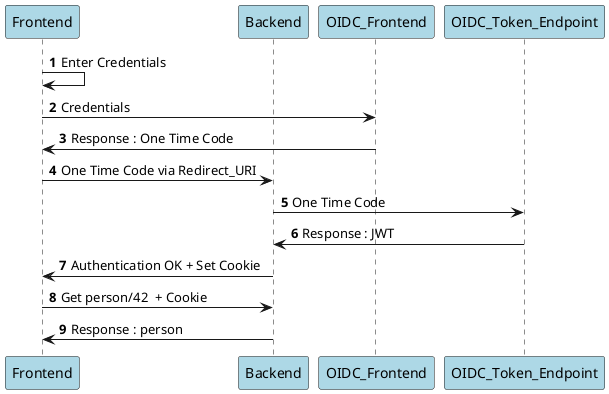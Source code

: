 @startuml
'https://plantuml.com/sequence-diagram

autonumber

participant Frontend #lightblue
participant Backend #lightblue
participant OIDC_Frontend #lightblue
participant OIDC_Token_Endpoint #lightblue

Frontend -> Frontend : Enter Credentials
Frontend -> OIDC_Frontend : Credentials
OIDC_Frontend -> Frontend : Response : One Time Code
Frontend -> Backend  : One Time Code via Redirect_URI
Backend ->  OIDC_Token_Endpoint : One Time Code
OIDC_Token_Endpoint -> Backend : Response : JWT
Backend -> Frontend : Authentication OK + Set Cookie
Frontend -> Backend : Get person/42  + Cookie
Backend ->  Frontend : Response : person

@enduml